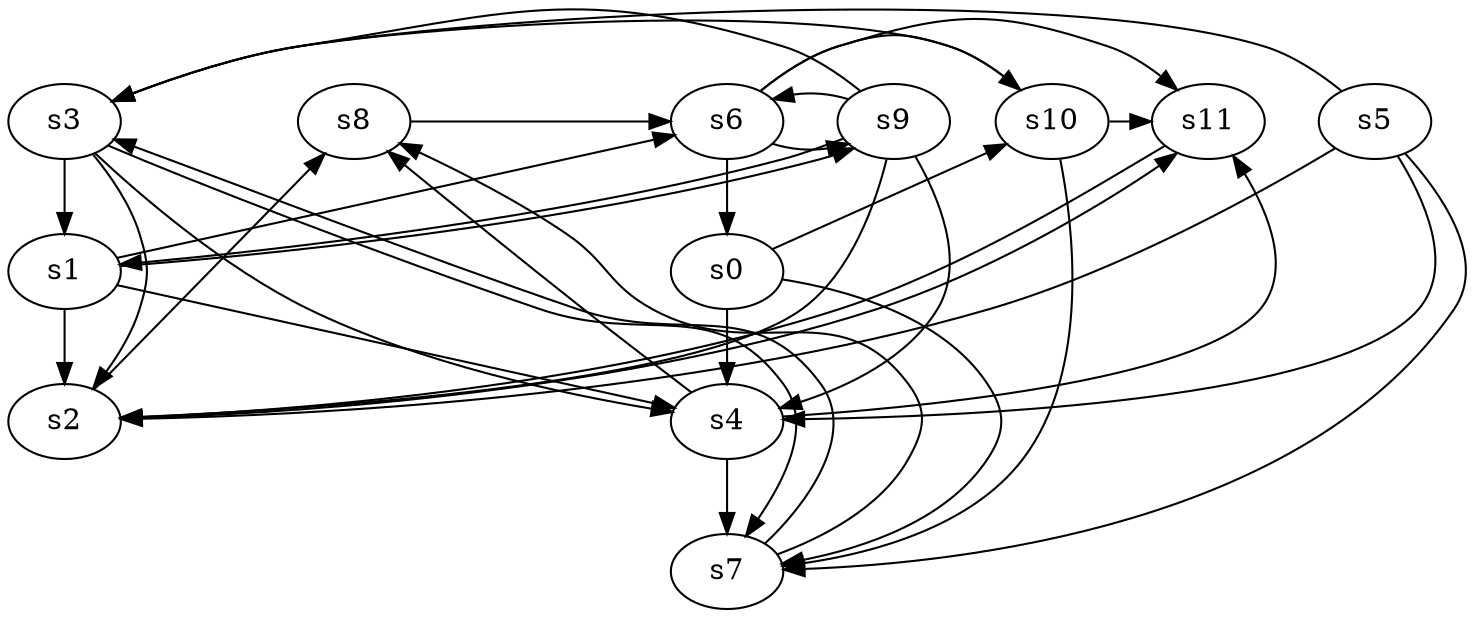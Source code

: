 digraph game_0729_complex_12 {
    s0 [name="s0", player=0];
    s1 [name="s1", player=1];
    s2 [name="s2", player=0];
    s3 [name="s3", player=1];
    s4 [name="s4", player=0, target=1];
    s5 [name="s5", player=1, target=1];
    s6 [name="s6", player=1];
    s7 [name="s7", player=0, target=1];
    s8 [name="s8", player=1];
    s9 [name="s9", player=1];
    s10 [name="s10", player=0];
    s11 [name="s11", player=0, target=1];

    s0 -> s4;
    s0 -> s7 [constraint="time % 3 == 0"];
    s0 -> s10 [constraint="time % 6 == 5"];
    s1 -> s2;
    s1 -> s4 [constraint="!(time % 3 == 1)"];
    s1 -> s6 [constraint="time % 3 == 1 && time % 4 == 1"];
    s1 -> s9 [constraint="time == 4 || time == 6 || time == 15 || time == 16 || time == 24"];
    s2 -> s8 [constraint="time % 2 == 0 || time % 5 == 1"];
    s2 -> s11 [constraint="!(time % 2 == 0)"];
    s3 -> s1;
    s3 -> s2 [constraint="time % 6 == 0"];
    s3 -> s4 [constraint="time % 5 == 1 || time % 2 == 0"];
    s3 -> s7 [constraint="!(time % 4 == 2)"];
    s4 -> s7;
    s4 -> s8 [constraint="time % 2 == 0"];
    s4 -> s11 [constraint="time % 4 == 1 || time % 5 == 0"];
    s5 -> s2 [constraint="time % 3 == 1 || time % 3 == 1"];
    s5 -> s3 [constraint="time == 19"];
    s5 -> s4 [constraint="time % 3 == 2 && time % 5 == 4"];
    s5 -> s7 [constraint="time % 2 == 0 || time % 3 == 1"];
    s6 -> s0;
    s6 -> s9 [constraint="time % 7 == 2"];
    s6 -> s10 [constraint="time % 6 == 0"];
    s6 -> s11 [constraint="time % 2 == 0 || time % 2 == 1"];
    s7 -> s3 [constraint="time % 4 == 3"];
    s7 -> s8 [constraint="time == 7 || time == 9 || time == 13"];
    s8 -> s6 [constraint="time % 2 == 1"];
    s9 -> s1 [constraint="!(time % 5 == 0)"];
    s9 -> s2 [constraint="time % 2 == 1"];
    s9 -> s3 [constraint="!(time % 2 == 0)"];
    s9 -> s4 [constraint="time == 22 || time == 25"];
    s9 -> s6 [constraint="time % 4 == 1 && time % 4 == 3"];
    s10 -> s3 [constraint="!(time % 5 == 1)"];
    s10 -> s7 [constraint="time == 0 || time == 7"];
    s10 -> s11 [constraint="time % 2 == 1"];
    s11 -> s2 [constraint="time == 0 || time == 3 || time == 10"];
}
